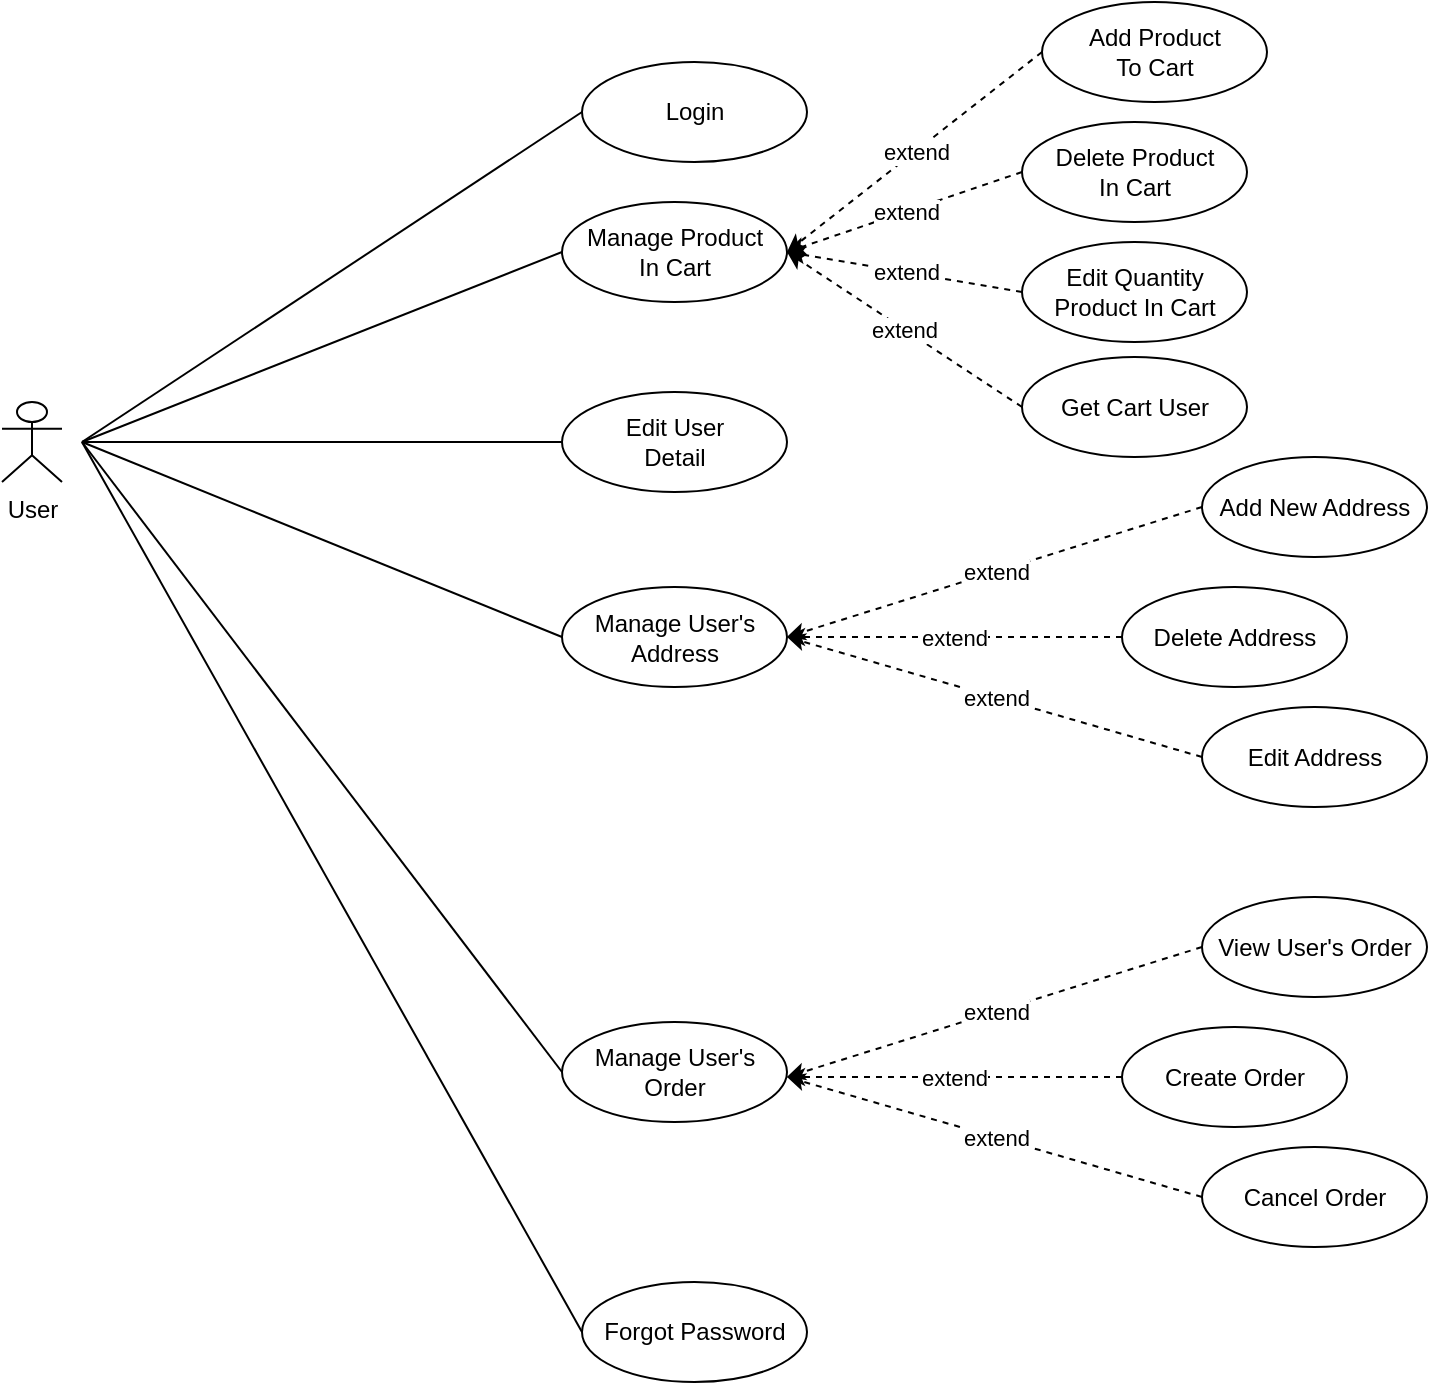 <mxfile version="22.1.16" type="device">
  <diagram name="Page-1" id="aOO8I9YWORmbV7WTmkyC">
    <mxGraphModel dx="1050" dy="638" grid="1" gridSize="10" guides="1" tooltips="1" connect="1" arrows="1" fold="1" page="1" pageScale="1" pageWidth="850" pageHeight="1100" math="0" shadow="0">
      <root>
        <mxCell id="0" />
        <mxCell id="1" parent="0" />
        <mxCell id="j1GNfuqcdFHc75SlfjYj-1" value="User" style="shape=umlActor;verticalLabelPosition=bottom;verticalAlign=top;html=1;outlineConnect=0;" parent="1" vertex="1">
          <mxGeometry x="40" y="360" width="30" height="40" as="geometry" />
        </mxCell>
        <mxCell id="j1GNfuqcdFHc75SlfjYj-2" value="Login" style="ellipse;whiteSpace=wrap;html=1;" parent="1" vertex="1">
          <mxGeometry x="330" y="190" width="112.5" height="50" as="geometry" />
        </mxCell>
        <mxCell id="j1GNfuqcdFHc75SlfjYj-3" value="" style="endArrow=none;html=1;rounded=0;entryX=0;entryY=0.5;entryDx=0;entryDy=0;" parent="1" target="j1GNfuqcdFHc75SlfjYj-2" edge="1">
          <mxGeometry width="50" height="50" relative="1" as="geometry">
            <mxPoint x="80" y="380" as="sourcePoint" />
            <mxPoint x="230" y="310" as="targetPoint" />
          </mxGeometry>
        </mxCell>
        <mxCell id="j1GNfuqcdFHc75SlfjYj-4" value="Manage Product&lt;br&gt;In Cart" style="ellipse;whiteSpace=wrap;html=1;" parent="1" vertex="1">
          <mxGeometry x="320" y="260" width="112.5" height="50" as="geometry" />
        </mxCell>
        <mxCell id="j1GNfuqcdFHc75SlfjYj-5" value="Edit User &lt;br&gt;Detail" style="ellipse;whiteSpace=wrap;html=1;" parent="1" vertex="1">
          <mxGeometry x="320" y="355" width="112.5" height="50" as="geometry" />
        </mxCell>
        <mxCell id="j1GNfuqcdFHc75SlfjYj-6" value="Manage User&#39;s Address" style="ellipse;whiteSpace=wrap;html=1;" parent="1" vertex="1">
          <mxGeometry x="320" y="452.5" width="112.5" height="50" as="geometry" />
        </mxCell>
        <mxCell id="j1GNfuqcdFHc75SlfjYj-7" value="Forgot Password" style="ellipse;whiteSpace=wrap;html=1;" parent="1" vertex="1">
          <mxGeometry x="330" y="800" width="112.5" height="50" as="geometry" />
        </mxCell>
        <mxCell id="j1GNfuqcdFHc75SlfjYj-8" value="" style="endArrow=none;html=1;rounded=0;entryX=0;entryY=0.5;entryDx=0;entryDy=0;" parent="1" target="j1GNfuqcdFHc75SlfjYj-4" edge="1">
          <mxGeometry width="50" height="50" relative="1" as="geometry">
            <mxPoint x="80" y="380" as="sourcePoint" />
            <mxPoint x="200" y="420" as="targetPoint" />
          </mxGeometry>
        </mxCell>
        <mxCell id="j1GNfuqcdFHc75SlfjYj-9" value="" style="endArrow=none;html=1;rounded=0;entryX=0;entryY=0.5;entryDx=0;entryDy=0;" parent="1" target="j1GNfuqcdFHc75SlfjYj-5" edge="1">
          <mxGeometry width="50" height="50" relative="1" as="geometry">
            <mxPoint x="80" y="380" as="sourcePoint" />
            <mxPoint x="250" y="305" as="targetPoint" />
          </mxGeometry>
        </mxCell>
        <mxCell id="j1GNfuqcdFHc75SlfjYj-10" value="" style="endArrow=none;html=1;rounded=0;entryX=0;entryY=0.5;entryDx=0;entryDy=0;" parent="1" target="j1GNfuqcdFHc75SlfjYj-6" edge="1">
          <mxGeometry width="50" height="50" relative="1" as="geometry">
            <mxPoint x="80" y="380" as="sourcePoint" />
            <mxPoint x="250" y="365" as="targetPoint" />
          </mxGeometry>
        </mxCell>
        <mxCell id="j1GNfuqcdFHc75SlfjYj-11" value="" style="endArrow=none;html=1;rounded=0;entryX=0;entryY=0.5;entryDx=0;entryDy=0;" parent="1" target="j1GNfuqcdFHc75SlfjYj-7" edge="1">
          <mxGeometry width="50" height="50" relative="1" as="geometry">
            <mxPoint x="80" y="380" as="sourcePoint" />
            <mxPoint x="250" y="425" as="targetPoint" />
          </mxGeometry>
        </mxCell>
        <mxCell id="j1GNfuqcdFHc75SlfjYj-12" value="" style="endArrow=none;html=1;rounded=0;entryX=0;entryY=0.5;entryDx=0;entryDy=0;" parent="1" target="j1GNfuqcdFHc75SlfjYj-13" edge="1">
          <mxGeometry width="50" height="50" relative="1" as="geometry">
            <mxPoint x="80" y="380" as="sourcePoint" />
            <mxPoint x="320" y="515" as="targetPoint" />
          </mxGeometry>
        </mxCell>
        <mxCell id="j1GNfuqcdFHc75SlfjYj-13" value="Manage User&#39;s Order" style="ellipse;whiteSpace=wrap;html=1;" parent="1" vertex="1">
          <mxGeometry x="320" y="670" width="112.5" height="50" as="geometry" />
        </mxCell>
        <mxCell id="j1GNfuqcdFHc75SlfjYj-14" value="" style="endArrow=classic;html=1;rounded=0;entryX=1;entryY=0.5;entryDx=0;entryDy=0;exitX=0;exitY=0.5;exitDx=0;exitDy=0;dashed=1;" parent="1" source="j1GNfuqcdFHc75SlfjYj-16" target="j1GNfuqcdFHc75SlfjYj-4" edge="1">
          <mxGeometry relative="1" as="geometry">
            <mxPoint x="560" y="240" as="sourcePoint" />
            <mxPoint x="680" y="280" as="targetPoint" />
          </mxGeometry>
        </mxCell>
        <mxCell id="j1GNfuqcdFHc75SlfjYj-15" value="extend" style="edgeLabel;resizable=0;html=1;align=center;verticalAlign=middle;" parent="j1GNfuqcdFHc75SlfjYj-14" connectable="0" vertex="1">
          <mxGeometry relative="1" as="geometry" />
        </mxCell>
        <mxCell id="j1GNfuqcdFHc75SlfjYj-16" value="Add Product&lt;br&gt;To Cart" style="ellipse;whiteSpace=wrap;html=1;" parent="1" vertex="1">
          <mxGeometry x="560" y="160" width="112.5" height="50" as="geometry" />
        </mxCell>
        <mxCell id="j1GNfuqcdFHc75SlfjYj-19" value="" style="endArrow=classic;html=1;rounded=0;entryX=1;entryY=0.5;entryDx=0;entryDy=0;exitX=0;exitY=0.5;exitDx=0;exitDy=0;dashed=1;" parent="1" source="j1GNfuqcdFHc75SlfjYj-21" target="j1GNfuqcdFHc75SlfjYj-4" edge="1">
          <mxGeometry relative="1" as="geometry">
            <mxPoint x="567" y="300" as="sourcePoint" />
            <mxPoint x="440" y="335" as="targetPoint" />
          </mxGeometry>
        </mxCell>
        <mxCell id="j1GNfuqcdFHc75SlfjYj-20" value="extend" style="edgeLabel;resizable=0;html=1;align=center;verticalAlign=middle;" parent="j1GNfuqcdFHc75SlfjYj-19" connectable="0" vertex="1">
          <mxGeometry relative="1" as="geometry" />
        </mxCell>
        <mxCell id="j1GNfuqcdFHc75SlfjYj-21" value="Delete Product &lt;br&gt;In Cart" style="ellipse;whiteSpace=wrap;html=1;" parent="1" vertex="1">
          <mxGeometry x="550" y="220" width="112.5" height="50" as="geometry" />
        </mxCell>
        <mxCell id="j1GNfuqcdFHc75SlfjYj-22" value="" style="endArrow=classic;html=1;rounded=0;entryX=1;entryY=0.5;entryDx=0;entryDy=0;exitX=0;exitY=0.5;exitDx=0;exitDy=0;dashed=1;" parent="1" source="j1GNfuqcdFHc75SlfjYj-24" target="j1GNfuqcdFHc75SlfjYj-4" edge="1">
          <mxGeometry relative="1" as="geometry">
            <mxPoint x="559.5" y="340" as="sourcePoint" />
            <mxPoint x="432.5" y="375" as="targetPoint" />
          </mxGeometry>
        </mxCell>
        <mxCell id="j1GNfuqcdFHc75SlfjYj-23" value="extend" style="edgeLabel;resizable=0;html=1;align=center;verticalAlign=middle;" parent="j1GNfuqcdFHc75SlfjYj-22" connectable="0" vertex="1">
          <mxGeometry relative="1" as="geometry" />
        </mxCell>
        <mxCell id="j1GNfuqcdFHc75SlfjYj-24" value="Edit Quantity Product In Cart" style="ellipse;whiteSpace=wrap;html=1;" parent="1" vertex="1">
          <mxGeometry x="550" y="280" width="112.5" height="50" as="geometry" />
        </mxCell>
        <mxCell id="j1GNfuqcdFHc75SlfjYj-25" value="" style="endArrow=classic;html=1;rounded=0;entryX=1;entryY=0.5;entryDx=0;entryDy=0;exitX=0;exitY=0.5;exitDx=0;exitDy=0;dashed=1;" parent="1" source="j1GNfuqcdFHc75SlfjYj-27" edge="1">
          <mxGeometry relative="1" as="geometry">
            <mxPoint x="559.5" y="442.5" as="sourcePoint" />
            <mxPoint x="432.5" y="477.5" as="targetPoint" />
          </mxGeometry>
        </mxCell>
        <mxCell id="j1GNfuqcdFHc75SlfjYj-26" value="extend" style="edgeLabel;resizable=0;html=1;align=center;verticalAlign=middle;" parent="j1GNfuqcdFHc75SlfjYj-25" connectable="0" vertex="1">
          <mxGeometry relative="1" as="geometry" />
        </mxCell>
        <mxCell id="j1GNfuqcdFHc75SlfjYj-27" value="Add New Address" style="ellipse;whiteSpace=wrap;html=1;" parent="1" vertex="1">
          <mxGeometry x="640" y="387.5" width="112.5" height="50" as="geometry" />
        </mxCell>
        <mxCell id="j1GNfuqcdFHc75SlfjYj-28" value="" style="endArrow=classic;html=1;rounded=0;entryX=1;entryY=0.5;entryDx=0;entryDy=0;exitX=0;exitY=0.5;exitDx=0;exitDy=0;dashed=1;" parent="1" source="j1GNfuqcdFHc75SlfjYj-30" edge="1">
          <mxGeometry relative="1" as="geometry">
            <mxPoint x="566.5" y="502.5" as="sourcePoint" />
            <mxPoint x="432.5" y="477.5" as="targetPoint" />
          </mxGeometry>
        </mxCell>
        <mxCell id="j1GNfuqcdFHc75SlfjYj-29" value="extend" style="edgeLabel;resizable=0;html=1;align=center;verticalAlign=middle;" parent="j1GNfuqcdFHc75SlfjYj-28" connectable="0" vertex="1">
          <mxGeometry relative="1" as="geometry" />
        </mxCell>
        <mxCell id="j1GNfuqcdFHc75SlfjYj-30" value="Delete Address" style="ellipse;whiteSpace=wrap;html=1;" parent="1" vertex="1">
          <mxGeometry x="600" y="452.5" width="112.5" height="50" as="geometry" />
        </mxCell>
        <mxCell id="j1GNfuqcdFHc75SlfjYj-31" value="" style="endArrow=classic;html=1;rounded=0;entryX=1;entryY=0.5;entryDx=0;entryDy=0;exitX=0;exitY=0.5;exitDx=0;exitDy=0;dashed=1;" parent="1" source="j1GNfuqcdFHc75SlfjYj-33" edge="1">
          <mxGeometry relative="1" as="geometry">
            <mxPoint x="559" y="542.5" as="sourcePoint" />
            <mxPoint x="432.5" y="477.5" as="targetPoint" />
          </mxGeometry>
        </mxCell>
        <mxCell id="j1GNfuqcdFHc75SlfjYj-32" value="extend" style="edgeLabel;resizable=0;html=1;align=center;verticalAlign=middle;" parent="j1GNfuqcdFHc75SlfjYj-31" connectable="0" vertex="1">
          <mxGeometry relative="1" as="geometry" />
        </mxCell>
        <mxCell id="j1GNfuqcdFHc75SlfjYj-33" value="Edit Address" style="ellipse;whiteSpace=wrap;html=1;" parent="1" vertex="1">
          <mxGeometry x="640" y="512.5" width="112.5" height="50" as="geometry" />
        </mxCell>
        <mxCell id="-3pNl8CPvucTBI7W39bo-10" value="" style="endArrow=classic;html=1;rounded=0;entryX=1;entryY=0.5;entryDx=0;entryDy=0;exitX=0;exitY=0.5;exitDx=0;exitDy=0;dashed=1;" parent="1" source="-3pNl8CPvucTBI7W39bo-12" edge="1">
          <mxGeometry relative="1" as="geometry">
            <mxPoint x="559.5" y="662.5" as="sourcePoint" />
            <mxPoint x="432.5" y="697.5" as="targetPoint" />
          </mxGeometry>
        </mxCell>
        <mxCell id="-3pNl8CPvucTBI7W39bo-11" value="extend" style="edgeLabel;resizable=0;html=1;align=center;verticalAlign=middle;" parent="-3pNl8CPvucTBI7W39bo-10" connectable="0" vertex="1">
          <mxGeometry relative="1" as="geometry" />
        </mxCell>
        <mxCell id="-3pNl8CPvucTBI7W39bo-12" value="View User&#39;s Order" style="ellipse;whiteSpace=wrap;html=1;" parent="1" vertex="1">
          <mxGeometry x="640" y="607.5" width="112.5" height="50" as="geometry" />
        </mxCell>
        <mxCell id="-3pNl8CPvucTBI7W39bo-13" value="" style="endArrow=classic;html=1;rounded=0;entryX=1;entryY=0.5;entryDx=0;entryDy=0;exitX=0;exitY=0.5;exitDx=0;exitDy=0;dashed=1;" parent="1" source="-3pNl8CPvucTBI7W39bo-15" edge="1">
          <mxGeometry relative="1" as="geometry">
            <mxPoint x="566.5" y="722.5" as="sourcePoint" />
            <mxPoint x="432.5" y="697.5" as="targetPoint" />
          </mxGeometry>
        </mxCell>
        <mxCell id="-3pNl8CPvucTBI7W39bo-14" value="extend" style="edgeLabel;resizable=0;html=1;align=center;verticalAlign=middle;" parent="-3pNl8CPvucTBI7W39bo-13" connectable="0" vertex="1">
          <mxGeometry relative="1" as="geometry" />
        </mxCell>
        <mxCell id="-3pNl8CPvucTBI7W39bo-15" value="Create Order" style="ellipse;whiteSpace=wrap;html=1;" parent="1" vertex="1">
          <mxGeometry x="600" y="672.5" width="112.5" height="50" as="geometry" />
        </mxCell>
        <mxCell id="-3pNl8CPvucTBI7W39bo-16" value="" style="endArrow=classic;html=1;rounded=0;entryX=1;entryY=0.5;entryDx=0;entryDy=0;exitX=0;exitY=0.5;exitDx=0;exitDy=0;dashed=1;" parent="1" source="-3pNl8CPvucTBI7W39bo-18" edge="1">
          <mxGeometry relative="1" as="geometry">
            <mxPoint x="559" y="762.5" as="sourcePoint" />
            <mxPoint x="432.5" y="697.5" as="targetPoint" />
          </mxGeometry>
        </mxCell>
        <mxCell id="-3pNl8CPvucTBI7W39bo-17" value="extend" style="edgeLabel;resizable=0;html=1;align=center;verticalAlign=middle;" parent="-3pNl8CPvucTBI7W39bo-16" connectable="0" vertex="1">
          <mxGeometry relative="1" as="geometry" />
        </mxCell>
        <mxCell id="-3pNl8CPvucTBI7W39bo-18" value="Cancel Order" style="ellipse;whiteSpace=wrap;html=1;" parent="1" vertex="1">
          <mxGeometry x="640" y="732.5" width="112.5" height="50" as="geometry" />
        </mxCell>
        <mxCell id="cayYRNN08bQqNHzRgxRW-1" value="Get Cart User" style="ellipse;whiteSpace=wrap;html=1;" vertex="1" parent="1">
          <mxGeometry x="550" y="337.5" width="112.5" height="50" as="geometry" />
        </mxCell>
        <mxCell id="cayYRNN08bQqNHzRgxRW-2" value="" style="endArrow=classic;html=1;rounded=0;entryX=1;entryY=0.5;entryDx=0;entryDy=0;exitX=0;exitY=0.5;exitDx=0;exitDy=0;dashed=1;" edge="1" parent="1" source="cayYRNN08bQqNHzRgxRW-1" target="j1GNfuqcdFHc75SlfjYj-4">
          <mxGeometry relative="1" as="geometry">
            <mxPoint x="560" y="315" as="sourcePoint" />
            <mxPoint x="443" y="295" as="targetPoint" />
          </mxGeometry>
        </mxCell>
        <mxCell id="cayYRNN08bQqNHzRgxRW-3" value="extend" style="edgeLabel;resizable=0;html=1;align=center;verticalAlign=middle;" connectable="0" vertex="1" parent="cayYRNN08bQqNHzRgxRW-2">
          <mxGeometry relative="1" as="geometry" />
        </mxCell>
      </root>
    </mxGraphModel>
  </diagram>
</mxfile>
